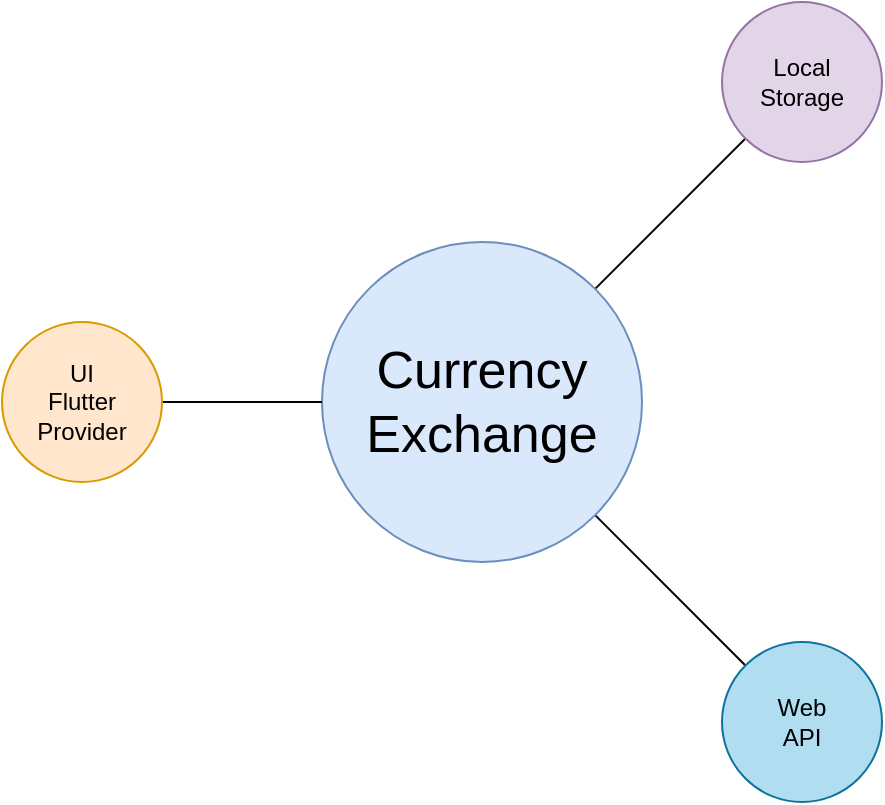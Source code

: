 <mxfile version="12.2.2" type="device" pages="1"><diagram id="PaRRkrlOkflKdyr91XZq" name="Page-1"><mxGraphModel dx="1113" dy="800" grid="1" gridSize="10" guides="1" tooltips="1" connect="1" arrows="1" fold="1" page="1" pageScale="1" pageWidth="850" pageHeight="1100" math="0" shadow="0"><root><mxCell id="0"/><mxCell id="1" parent="0"/><mxCell id="mU0RtWtuJZVjdE8w_-ns-26" style="edgeStyle=none;rounded=0;orthogonalLoop=1;jettySize=auto;html=1;exitX=1;exitY=1;exitDx=0;exitDy=0;entryX=0;entryY=0;entryDx=0;entryDy=0;endArrow=none;endFill=0;" edge="1" parent="1" source="mU0RtWtuJZVjdE8w_-ns-1" target="mU0RtWtuJZVjdE8w_-ns-2"><mxGeometry relative="1" as="geometry"/></mxCell><mxCell id="mU0RtWtuJZVjdE8w_-ns-27" style="edgeStyle=none;rounded=0;orthogonalLoop=1;jettySize=auto;html=1;exitX=1;exitY=0;exitDx=0;exitDy=0;entryX=0;entryY=1;entryDx=0;entryDy=0;endArrow=none;endFill=0;" edge="1" parent="1" source="mU0RtWtuJZVjdE8w_-ns-1" target="mU0RtWtuJZVjdE8w_-ns-4"><mxGeometry relative="1" as="geometry"/></mxCell><mxCell id="mU0RtWtuJZVjdE8w_-ns-1" value="&lt;font style=&quot;font-size: 26px&quot;&gt;Currency&lt;br&gt;Exchange&lt;/font&gt;" style="ellipse;whiteSpace=wrap;html=1;aspect=fixed;fillColor=#dae8fc;strokeColor=#6c8ebf;" vertex="1" parent="1"><mxGeometry x="360" y="240" width="160" height="160" as="geometry"/></mxCell><mxCell id="mU0RtWtuJZVjdE8w_-ns-2" value="Web&lt;br&gt;API" style="ellipse;whiteSpace=wrap;html=1;aspect=fixed;fillColor=#b1ddf0;strokeColor=#10739e;" vertex="1" parent="1"><mxGeometry x="560" y="440" width="80" height="80" as="geometry"/></mxCell><mxCell id="mU0RtWtuJZVjdE8w_-ns-4" value="Local&lt;br&gt;Storage" style="ellipse;whiteSpace=wrap;html=1;aspect=fixed;fillColor=#e1d5e7;strokeColor=#9673a6;" vertex="1" parent="1"><mxGeometry x="560" y="120" width="80" height="80" as="geometry"/></mxCell><mxCell id="mU0RtWtuJZVjdE8w_-ns-15" style="edgeStyle=none;rounded=0;orthogonalLoop=1;jettySize=auto;html=1;exitX=1;exitY=0.5;exitDx=0;exitDy=0;entryX=0;entryY=0.5;entryDx=0;entryDy=0;endArrow=none;endFill=0;" edge="1" parent="1" source="mU0RtWtuJZVjdE8w_-ns-5" target="mU0RtWtuJZVjdE8w_-ns-1"><mxGeometry relative="1" as="geometry"/></mxCell><mxCell id="mU0RtWtuJZVjdE8w_-ns-5" value="UI&lt;br&gt;Flutter&lt;br&gt;Provider" style="ellipse;whiteSpace=wrap;html=1;aspect=fixed;fillColor=#ffe6cc;strokeColor=#d79b00;" vertex="1" parent="1"><mxGeometry x="200" y="280" width="80" height="80" as="geometry"/></mxCell></root></mxGraphModel></diagram></mxfile>
